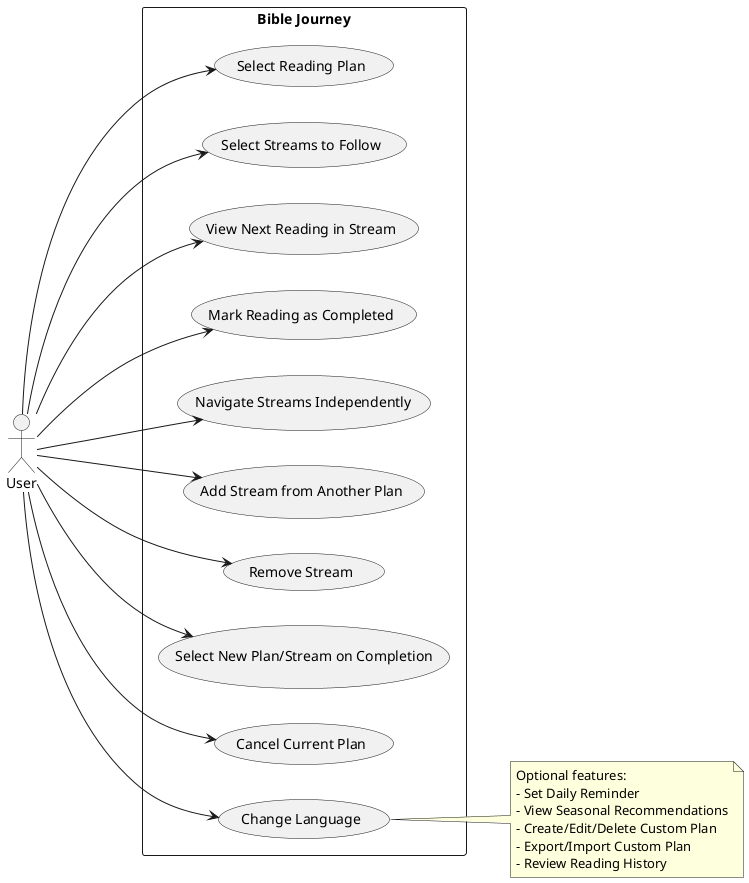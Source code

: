 @startuml

left to right direction

actor User

rectangle "Bible Journey" {
	User --> (Select Reading Plan)
	User --> (Select Streams to Follow)
	User --> (View Next Reading in Stream)
	User --> (Mark Reading as Completed)
	User --> (Navigate Streams Independently)
	User ---> (Add Stream from Another Plan)
	User ---> (Remove Stream)
	User ---> (Select New Plan/Stream on Completion)
	User ---> (Cancel Current Plan)
	User ---> (Change Language)
}

note right
  Optional features:
  - Set Daily Reminder
  - View Seasonal Recommendations
  - Create/Edit/Delete Custom Plan
  - Export/Import Custom Plan
  - Review Reading History
end note

@enduml
